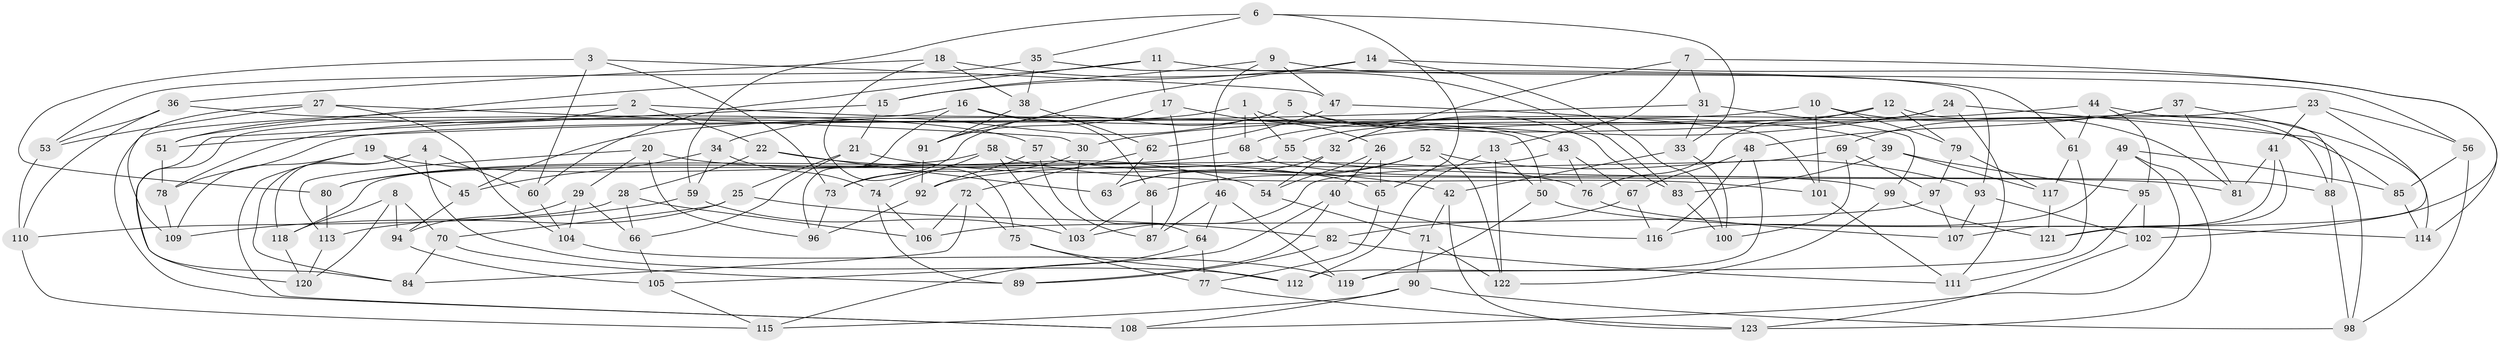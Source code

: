 // coarse degree distribution, {4: 0.7866666666666666, 8: 0.05333333333333334, 11: 0.05333333333333334, 9: 0.02666666666666667, 6: 0.02666666666666667, 10: 0.02666666666666667, 7: 0.013333333333333334, 3: 0.013333333333333334}
// Generated by graph-tools (version 1.1) at 2025/53/03/04/25 22:53:30]
// undirected, 123 vertices, 246 edges
graph export_dot {
  node [color=gray90,style=filled];
  1;
  2;
  3;
  4;
  5;
  6;
  7;
  8;
  9;
  10;
  11;
  12;
  13;
  14;
  15;
  16;
  17;
  18;
  19;
  20;
  21;
  22;
  23;
  24;
  25;
  26;
  27;
  28;
  29;
  30;
  31;
  32;
  33;
  34;
  35;
  36;
  37;
  38;
  39;
  40;
  41;
  42;
  43;
  44;
  45;
  46;
  47;
  48;
  49;
  50;
  51;
  52;
  53;
  54;
  55;
  56;
  57;
  58;
  59;
  60;
  61;
  62;
  63;
  64;
  65;
  66;
  67;
  68;
  69;
  70;
  71;
  72;
  73;
  74;
  75;
  76;
  77;
  78;
  79;
  80;
  81;
  82;
  83;
  84;
  85;
  86;
  87;
  88;
  89;
  90;
  91;
  92;
  93;
  94;
  95;
  96;
  97;
  98;
  99;
  100;
  101;
  102;
  103;
  104;
  105;
  106;
  107;
  108;
  109;
  110;
  111;
  112;
  113;
  114;
  115;
  116;
  117;
  118;
  119;
  120;
  121;
  122;
  123;
  1 -- 55;
  1 -- 78;
  1 -- 83;
  1 -- 68;
  2 -- 22;
  2 -- 51;
  2 -- 108;
  2 -- 50;
  3 -- 73;
  3 -- 60;
  3 -- 47;
  3 -- 80;
  4 -- 60;
  4 -- 112;
  4 -- 84;
  4 -- 118;
  5 -- 85;
  5 -- 34;
  5 -- 43;
  5 -- 73;
  6 -- 59;
  6 -- 33;
  6 -- 35;
  6 -- 65;
  7 -- 13;
  7 -- 32;
  7 -- 102;
  7 -- 31;
  8 -- 70;
  8 -- 118;
  8 -- 94;
  8 -- 120;
  9 -- 47;
  9 -- 15;
  9 -- 46;
  9 -- 56;
  10 -- 101;
  10 -- 79;
  10 -- 78;
  10 -- 81;
  11 -- 51;
  11 -- 61;
  11 -- 60;
  11 -- 17;
  12 -- 45;
  12 -- 76;
  12 -- 79;
  12 -- 88;
  13 -- 50;
  13 -- 122;
  13 -- 112;
  14 -- 91;
  14 -- 114;
  14 -- 100;
  14 -- 15;
  15 -- 21;
  15 -- 84;
  16 -- 86;
  16 -- 39;
  16 -- 120;
  16 -- 96;
  17 -- 26;
  17 -- 91;
  17 -- 87;
  18 -- 36;
  18 -- 83;
  18 -- 38;
  18 -- 75;
  19 -- 109;
  19 -- 108;
  19 -- 65;
  19 -- 45;
  20 -- 96;
  20 -- 113;
  20 -- 76;
  20 -- 29;
  21 -- 42;
  21 -- 66;
  21 -- 25;
  22 -- 54;
  22 -- 28;
  22 -- 63;
  23 -- 121;
  23 -- 32;
  23 -- 41;
  23 -- 56;
  24 -- 55;
  24 -- 111;
  24 -- 98;
  24 -- 30;
  25 -- 82;
  25 -- 70;
  25 -- 113;
  26 -- 65;
  26 -- 40;
  26 -- 54;
  27 -- 53;
  27 -- 104;
  27 -- 109;
  27 -- 30;
  28 -- 106;
  28 -- 110;
  28 -- 66;
  29 -- 66;
  29 -- 104;
  29 -- 94;
  30 -- 73;
  30 -- 64;
  31 -- 51;
  31 -- 99;
  31 -- 33;
  32 -- 63;
  32 -- 54;
  33 -- 42;
  33 -- 100;
  34 -- 74;
  34 -- 59;
  34 -- 45;
  35 -- 38;
  35 -- 53;
  35 -- 93;
  36 -- 57;
  36 -- 110;
  36 -- 53;
  37 -- 48;
  37 -- 69;
  37 -- 81;
  37 -- 114;
  38 -- 91;
  38 -- 62;
  39 -- 95;
  39 -- 117;
  39 -- 83;
  40 -- 105;
  40 -- 89;
  40 -- 116;
  41 -- 121;
  41 -- 81;
  41 -- 107;
  42 -- 71;
  42 -- 123;
  43 -- 92;
  43 -- 76;
  43 -- 67;
  44 -- 95;
  44 -- 88;
  44 -- 68;
  44 -- 61;
  45 -- 94;
  46 -- 64;
  46 -- 87;
  46 -- 119;
  47 -- 62;
  47 -- 101;
  48 -- 67;
  48 -- 112;
  48 -- 116;
  49 -- 123;
  49 -- 85;
  49 -- 116;
  49 -- 108;
  50 -- 114;
  50 -- 119;
  51 -- 78;
  52 -- 63;
  52 -- 93;
  52 -- 86;
  52 -- 122;
  53 -- 110;
  54 -- 71;
  55 -- 88;
  55 -- 118;
  56 -- 85;
  56 -- 98;
  57 -- 81;
  57 -- 87;
  57 -- 92;
  58 -- 74;
  58 -- 101;
  58 -- 80;
  58 -- 103;
  59 -- 109;
  59 -- 103;
  60 -- 104;
  61 -- 119;
  61 -- 117;
  62 -- 72;
  62 -- 63;
  64 -- 115;
  64 -- 77;
  65 -- 77;
  66 -- 105;
  67 -- 82;
  67 -- 116;
  68 -- 80;
  68 -- 99;
  69 -- 97;
  69 -- 100;
  69 -- 103;
  70 -- 89;
  70 -- 84;
  71 -- 122;
  71 -- 90;
  72 -- 84;
  72 -- 75;
  72 -- 106;
  73 -- 96;
  74 -- 89;
  74 -- 106;
  75 -- 77;
  75 -- 112;
  76 -- 107;
  77 -- 123;
  78 -- 109;
  79 -- 117;
  79 -- 97;
  80 -- 113;
  82 -- 89;
  82 -- 111;
  83 -- 100;
  85 -- 114;
  86 -- 87;
  86 -- 103;
  88 -- 98;
  90 -- 115;
  90 -- 98;
  90 -- 108;
  91 -- 92;
  92 -- 96;
  93 -- 102;
  93 -- 107;
  94 -- 105;
  95 -- 102;
  95 -- 111;
  97 -- 107;
  97 -- 106;
  99 -- 121;
  99 -- 122;
  101 -- 111;
  102 -- 123;
  104 -- 119;
  105 -- 115;
  110 -- 115;
  113 -- 120;
  117 -- 121;
  118 -- 120;
}
